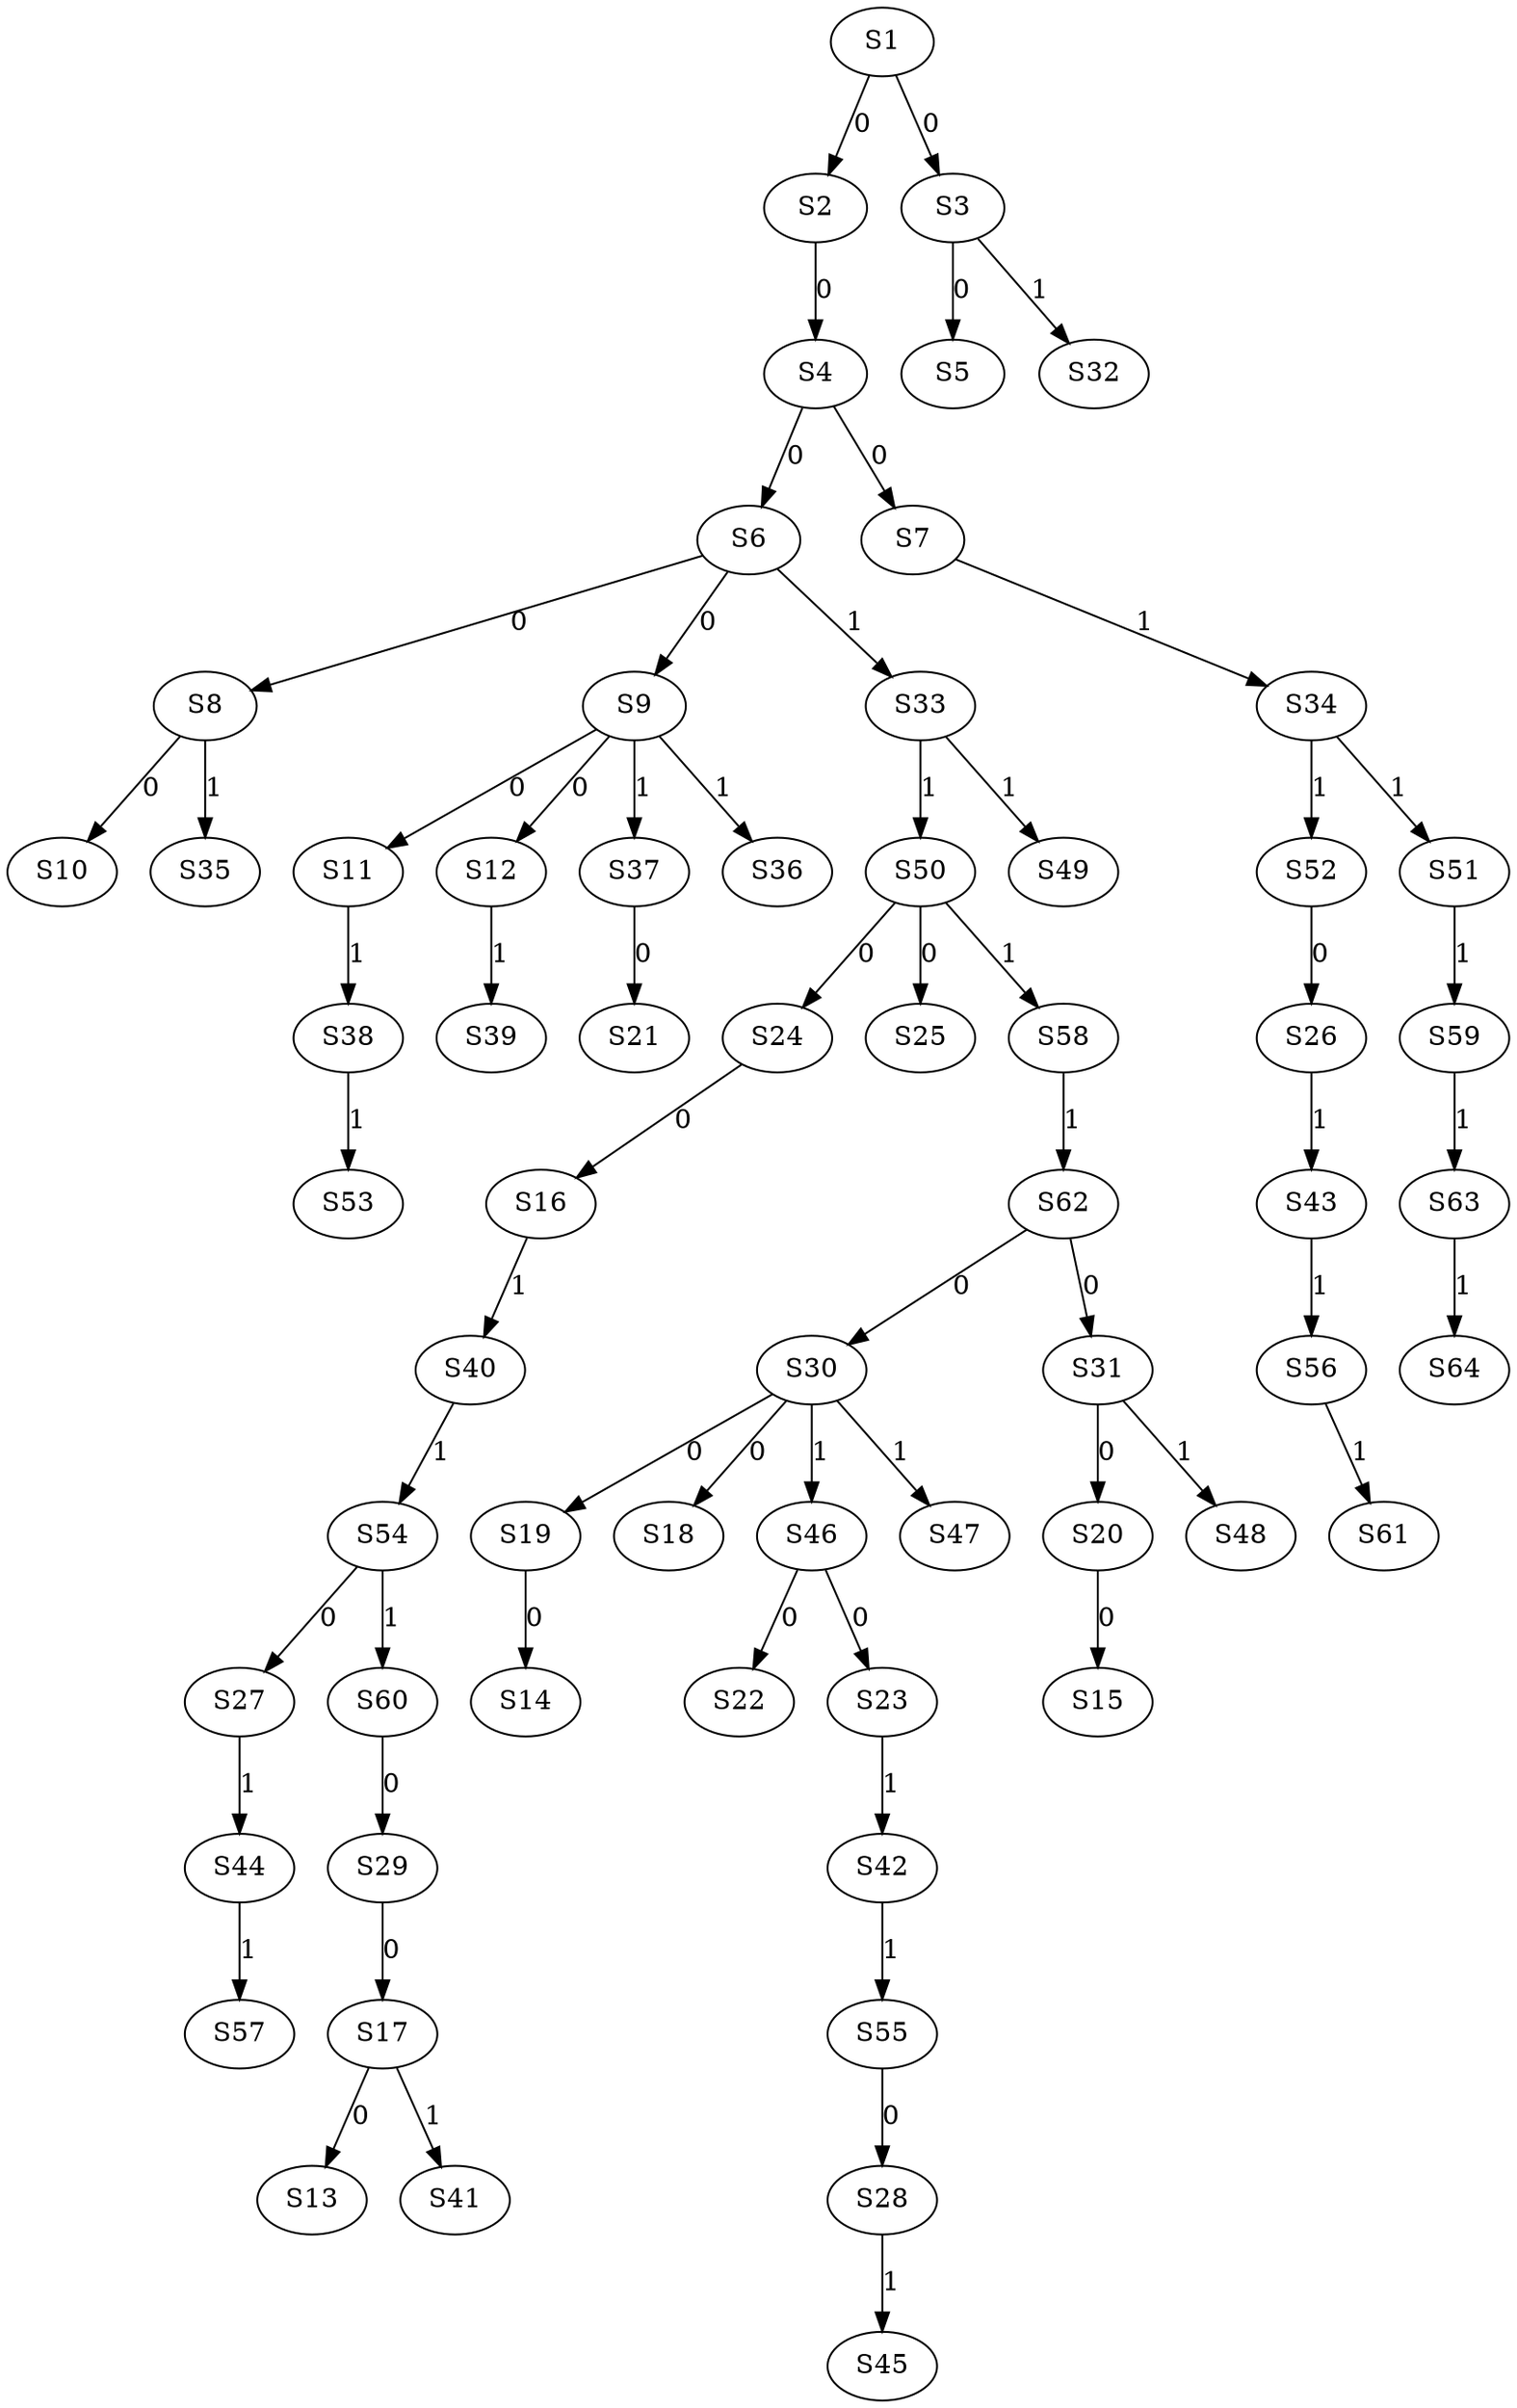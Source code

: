 strict digraph {
	S1 -> S2 [ label = 0 ];
	S1 -> S3 [ label = 0 ];
	S2 -> S4 [ label = 0 ];
	S3 -> S5 [ label = 0 ];
	S4 -> S6 [ label = 0 ];
	S4 -> S7 [ label = 0 ];
	S6 -> S8 [ label = 0 ];
	S6 -> S9 [ label = 0 ];
	S8 -> S10 [ label = 0 ];
	S9 -> S11 [ label = 0 ];
	S9 -> S12 [ label = 0 ];
	S17 -> S13 [ label = 0 ];
	S19 -> S14 [ label = 0 ];
	S20 -> S15 [ label = 0 ];
	S24 -> S16 [ label = 0 ];
	S29 -> S17 [ label = 0 ];
	S30 -> S18 [ label = 0 ];
	S30 -> S19 [ label = 0 ];
	S31 -> S20 [ label = 0 ];
	S37 -> S21 [ label = 0 ];
	S46 -> S22 [ label = 0 ];
	S46 -> S23 [ label = 0 ];
	S50 -> S24 [ label = 0 ];
	S50 -> S25 [ label = 0 ];
	S52 -> S26 [ label = 0 ];
	S54 -> S27 [ label = 0 ];
	S55 -> S28 [ label = 0 ];
	S60 -> S29 [ label = 0 ];
	S62 -> S30 [ label = 0 ];
	S62 -> S31 [ label = 0 ];
	S3 -> S32 [ label = 1 ];
	S6 -> S33 [ label = 1 ];
	S7 -> S34 [ label = 1 ];
	S8 -> S35 [ label = 1 ];
	S9 -> S36 [ label = 1 ];
	S9 -> S37 [ label = 1 ];
	S11 -> S38 [ label = 1 ];
	S12 -> S39 [ label = 1 ];
	S16 -> S40 [ label = 1 ];
	S17 -> S41 [ label = 1 ];
	S23 -> S42 [ label = 1 ];
	S26 -> S43 [ label = 1 ];
	S27 -> S44 [ label = 1 ];
	S28 -> S45 [ label = 1 ];
	S30 -> S46 [ label = 1 ];
	S30 -> S47 [ label = 1 ];
	S31 -> S48 [ label = 1 ];
	S33 -> S49 [ label = 1 ];
	S33 -> S50 [ label = 1 ];
	S34 -> S51 [ label = 1 ];
	S34 -> S52 [ label = 1 ];
	S38 -> S53 [ label = 1 ];
	S40 -> S54 [ label = 1 ];
	S42 -> S55 [ label = 1 ];
	S43 -> S56 [ label = 1 ];
	S44 -> S57 [ label = 1 ];
	S50 -> S58 [ label = 1 ];
	S51 -> S59 [ label = 1 ];
	S54 -> S60 [ label = 1 ];
	S56 -> S61 [ label = 1 ];
	S58 -> S62 [ label = 1 ];
	S59 -> S63 [ label = 1 ];
	S63 -> S64 [ label = 1 ];
}